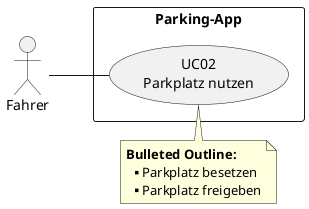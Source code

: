 @startuml
left to right direction

:Fahrer: as driver


rectangle "Parking-App" {
    "UC02\nParkplatz nutzen" as (uc02)
}

driver -- (uc02)

note top of (uc02)
<b>Bulleted Outline:</b>
** Parkplatz besetzen
** Parkplatz freigeben
end note

@enduml